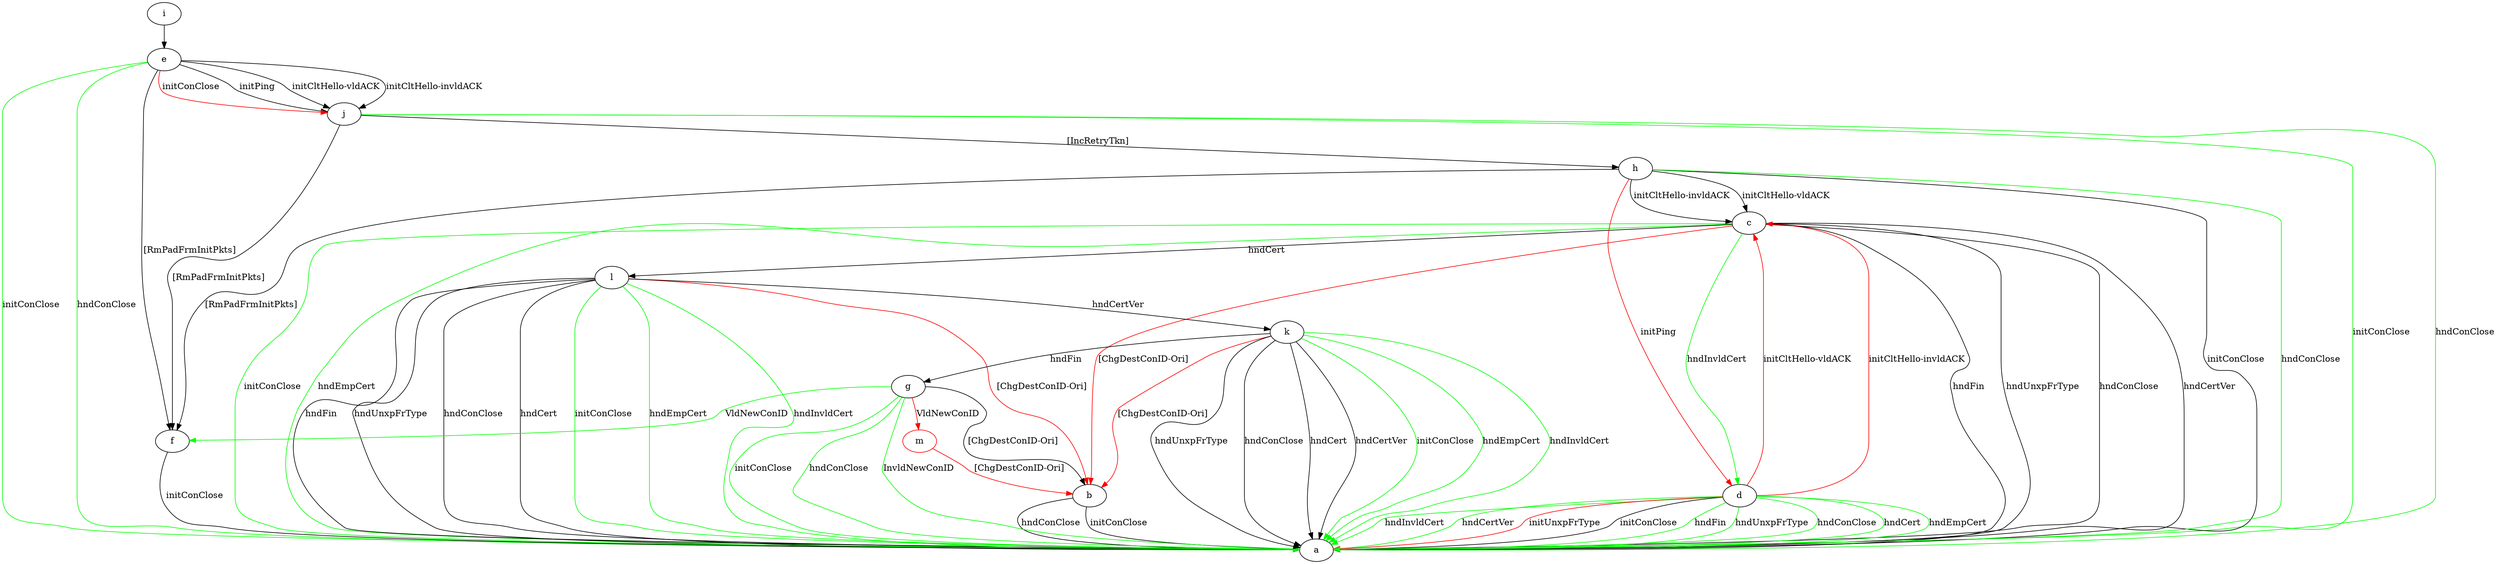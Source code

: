 digraph "" {
	b -> a	[key=0,
		label="initConClose "];
	b -> a	[key=1,
		label="hndConClose "];
	c -> a	[key=0,
		label="hndFin "];
	c -> a	[key=1,
		label="hndUnxpFrType "];
	c -> a	[key=2,
		label="hndConClose "];
	c -> a	[key=3,
		label="hndCertVer "];
	c -> a	[key=4,
		color=green,
		label="initConClose "];
	c -> a	[key=5,
		color=green,
		label="hndEmpCert "];
	c -> b	[key=0,
		color=red,
		label="[ChgDestConID-Ori] "];
	c -> d	[key=0,
		color=green,
		label="hndInvldCert "];
	c -> l	[key=0,
		label="hndCert "];
	d -> a	[key=0,
		label="initConClose "];
	d -> a	[key=1,
		color=green,
		label="hndFin "];
	d -> a	[key=2,
		color=green,
		label="hndUnxpFrType "];
	d -> a	[key=3,
		color=green,
		label="hndConClose "];
	d -> a	[key=4,
		color=green,
		label="hndCert "];
	d -> a	[key=5,
		color=green,
		label="hndEmpCert "];
	d -> a	[key=6,
		color=green,
		label="hndInvldCert "];
	d -> a	[key=7,
		color=green,
		label="hndCertVer "];
	d -> a	[key=8,
		color=red,
		label="initUnxpFrType "];
	d -> c	[key=0,
		color=red,
		label="initCltHello-vldACK "];
	d -> c	[key=1,
		color=red,
		label="initCltHello-invldACK "];
	e -> a	[key=0,
		color=green,
		label="initConClose "];
	e -> a	[key=1,
		color=green,
		label="hndConClose "];
	e -> f	[key=0,
		label="[RmPadFrmInitPkts] "];
	e -> j	[key=0,
		label="initPing "];
	e -> j	[key=1,
		label="initCltHello-vldACK "];
	e -> j	[key=2,
		label="initCltHello-invldACK "];
	e -> j	[key=3,
		color=red,
		label="initConClose "];
	f -> a	[key=0,
		label="initConClose "];
	g -> a	[key=0,
		color=green,
		label="initConClose "];
	g -> a	[key=1,
		color=green,
		label="hndConClose "];
	g -> a	[key=2,
		color=green,
		label="InvldNewConID "];
	g -> b	[key=0,
		label="[ChgDestConID-Ori] "];
	g -> f	[key=0,
		color=green,
		label="VldNewConID "];
	m	[color=red];
	g -> m	[key=0,
		color=red,
		label="VldNewConID "];
	h -> a	[key=0,
		label="initConClose "];
	h -> a	[key=1,
		color=green,
		label="hndConClose "];
	h -> c	[key=0,
		label="initCltHello-vldACK "];
	h -> c	[key=1,
		label="initCltHello-invldACK "];
	h -> d	[key=0,
		color=red,
		label="initPing "];
	h -> f	[key=0,
		label="[RmPadFrmInitPkts] "];
	i -> e	[key=0];
	j -> a	[key=0,
		color=green,
		label="initConClose "];
	j -> a	[key=1,
		color=green,
		label="hndConClose "];
	j -> f	[key=0,
		label="[RmPadFrmInitPkts] "];
	j -> h	[key=0,
		label="[IncRetryTkn] "];
	k -> a	[key=0,
		label="hndUnxpFrType "];
	k -> a	[key=1,
		label="hndConClose "];
	k -> a	[key=2,
		label="hndCert "];
	k -> a	[key=3,
		label="hndCertVer "];
	k -> a	[key=4,
		color=green,
		label="initConClose "];
	k -> a	[key=5,
		color=green,
		label="hndEmpCert "];
	k -> a	[key=6,
		color=green,
		label="hndInvldCert "];
	k -> b	[key=0,
		color=red,
		label="[ChgDestConID-Ori] "];
	k -> g	[key=0,
		label="hndFin "];
	l -> a	[key=0,
		label="hndFin "];
	l -> a	[key=1,
		label="hndUnxpFrType "];
	l -> a	[key=2,
		label="hndConClose "];
	l -> a	[key=3,
		label="hndCert "];
	l -> a	[key=4,
		color=green,
		label="initConClose "];
	l -> a	[key=5,
		color=green,
		label="hndEmpCert "];
	l -> a	[key=6,
		color=green,
		label="hndInvldCert "];
	l -> b	[key=0,
		color=red,
		label="[ChgDestConID-Ori] "];
	l -> k	[key=0,
		label="hndCertVer "];
	m -> b	[key=0,
		color=red,
		label="[ChgDestConID-Ori] "];
}
